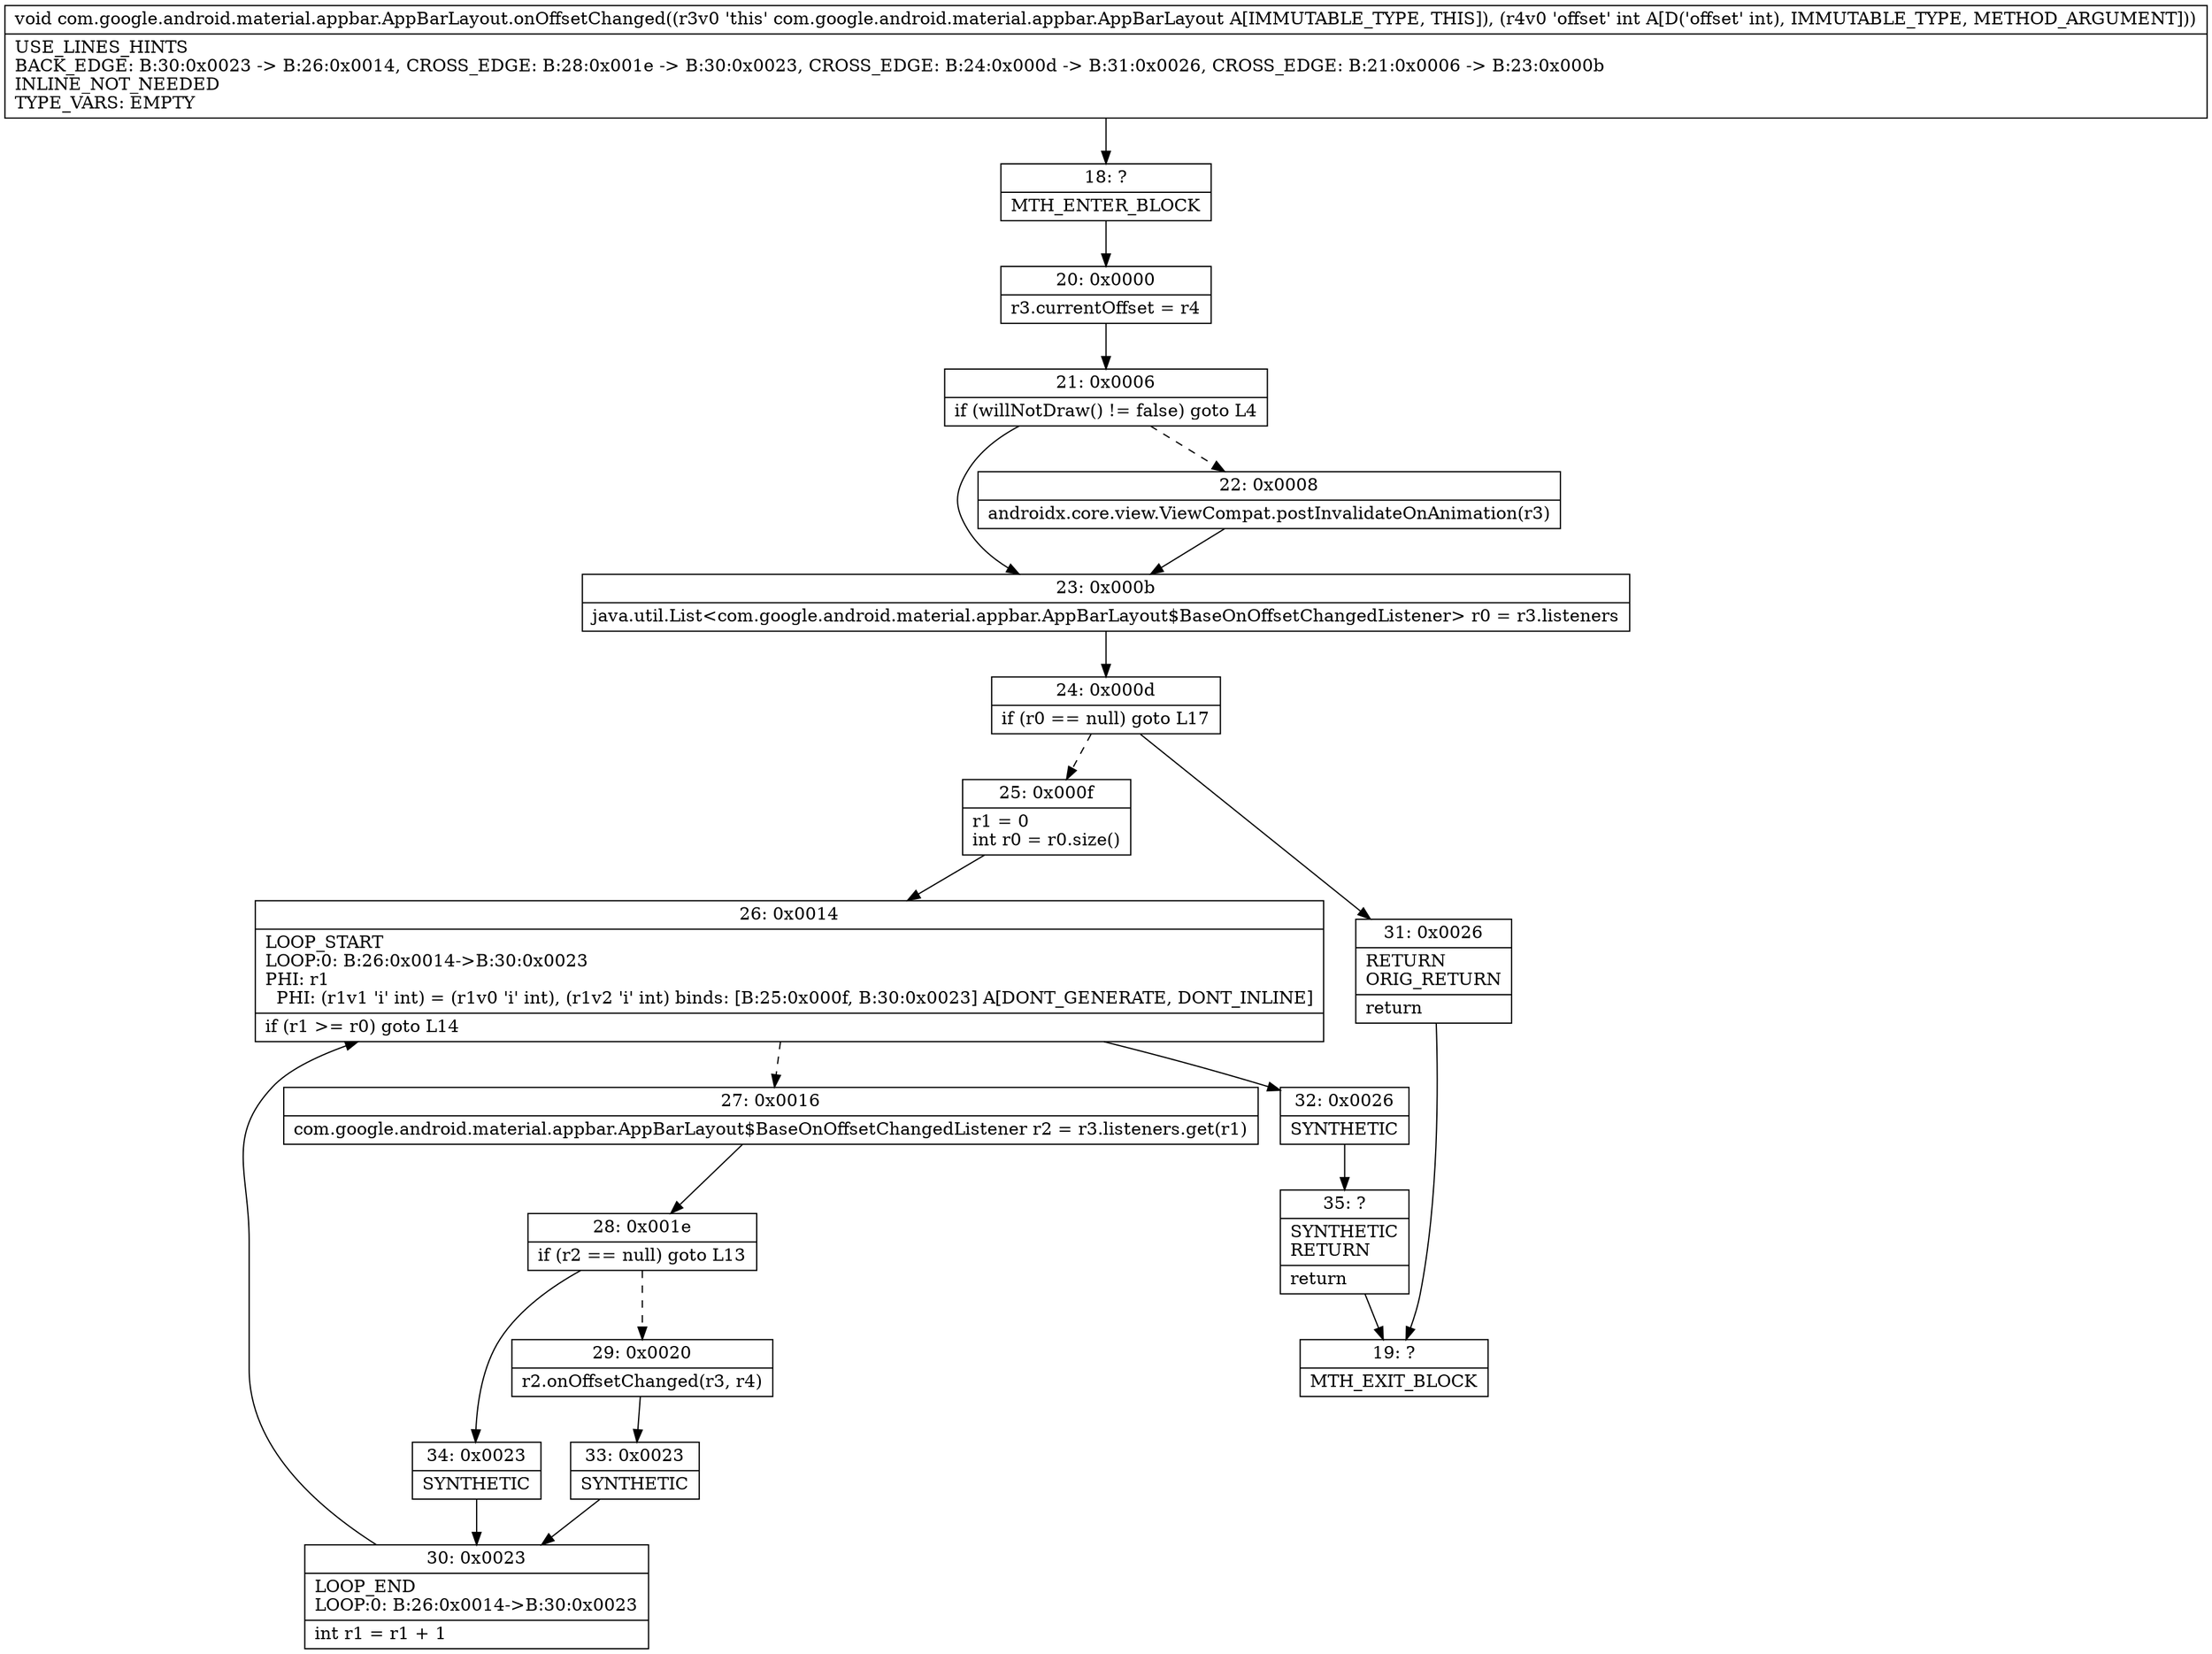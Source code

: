 digraph "CFG forcom.google.android.material.appbar.AppBarLayout.onOffsetChanged(I)V" {
Node_18 [shape=record,label="{18\:\ ?|MTH_ENTER_BLOCK\l}"];
Node_20 [shape=record,label="{20\:\ 0x0000|r3.currentOffset = r4\l}"];
Node_21 [shape=record,label="{21\:\ 0x0006|if (willNotDraw() != false) goto L4\l}"];
Node_22 [shape=record,label="{22\:\ 0x0008|androidx.core.view.ViewCompat.postInvalidateOnAnimation(r3)\l}"];
Node_23 [shape=record,label="{23\:\ 0x000b|java.util.List\<com.google.android.material.appbar.AppBarLayout$BaseOnOffsetChangedListener\> r0 = r3.listeners\l}"];
Node_24 [shape=record,label="{24\:\ 0x000d|if (r0 == null) goto L17\l}"];
Node_25 [shape=record,label="{25\:\ 0x000f|r1 = 0\lint r0 = r0.size()\l}"];
Node_26 [shape=record,label="{26\:\ 0x0014|LOOP_START\lLOOP:0: B:26:0x0014\-\>B:30:0x0023\lPHI: r1 \l  PHI: (r1v1 'i' int) = (r1v0 'i' int), (r1v2 'i' int) binds: [B:25:0x000f, B:30:0x0023] A[DONT_GENERATE, DONT_INLINE]\l|if (r1 \>= r0) goto L14\l}"];
Node_27 [shape=record,label="{27\:\ 0x0016|com.google.android.material.appbar.AppBarLayout$BaseOnOffsetChangedListener r2 = r3.listeners.get(r1)\l}"];
Node_28 [shape=record,label="{28\:\ 0x001e|if (r2 == null) goto L13\l}"];
Node_29 [shape=record,label="{29\:\ 0x0020|r2.onOffsetChanged(r3, r4)\l}"];
Node_33 [shape=record,label="{33\:\ 0x0023|SYNTHETIC\l}"];
Node_30 [shape=record,label="{30\:\ 0x0023|LOOP_END\lLOOP:0: B:26:0x0014\-\>B:30:0x0023\l|int r1 = r1 + 1\l}"];
Node_34 [shape=record,label="{34\:\ 0x0023|SYNTHETIC\l}"];
Node_32 [shape=record,label="{32\:\ 0x0026|SYNTHETIC\l}"];
Node_35 [shape=record,label="{35\:\ ?|SYNTHETIC\lRETURN\l|return\l}"];
Node_19 [shape=record,label="{19\:\ ?|MTH_EXIT_BLOCK\l}"];
Node_31 [shape=record,label="{31\:\ 0x0026|RETURN\lORIG_RETURN\l|return\l}"];
MethodNode[shape=record,label="{void com.google.android.material.appbar.AppBarLayout.onOffsetChanged((r3v0 'this' com.google.android.material.appbar.AppBarLayout A[IMMUTABLE_TYPE, THIS]), (r4v0 'offset' int A[D('offset' int), IMMUTABLE_TYPE, METHOD_ARGUMENT]))  | USE_LINES_HINTS\lBACK_EDGE: B:30:0x0023 \-\> B:26:0x0014, CROSS_EDGE: B:28:0x001e \-\> B:30:0x0023, CROSS_EDGE: B:24:0x000d \-\> B:31:0x0026, CROSS_EDGE: B:21:0x0006 \-\> B:23:0x000b\lINLINE_NOT_NEEDED\lTYPE_VARS: EMPTY\l}"];
MethodNode -> Node_18;Node_18 -> Node_20;
Node_20 -> Node_21;
Node_21 -> Node_22[style=dashed];
Node_21 -> Node_23;
Node_22 -> Node_23;
Node_23 -> Node_24;
Node_24 -> Node_25[style=dashed];
Node_24 -> Node_31;
Node_25 -> Node_26;
Node_26 -> Node_27[style=dashed];
Node_26 -> Node_32;
Node_27 -> Node_28;
Node_28 -> Node_29[style=dashed];
Node_28 -> Node_34;
Node_29 -> Node_33;
Node_33 -> Node_30;
Node_30 -> Node_26;
Node_34 -> Node_30;
Node_32 -> Node_35;
Node_35 -> Node_19;
Node_31 -> Node_19;
}

